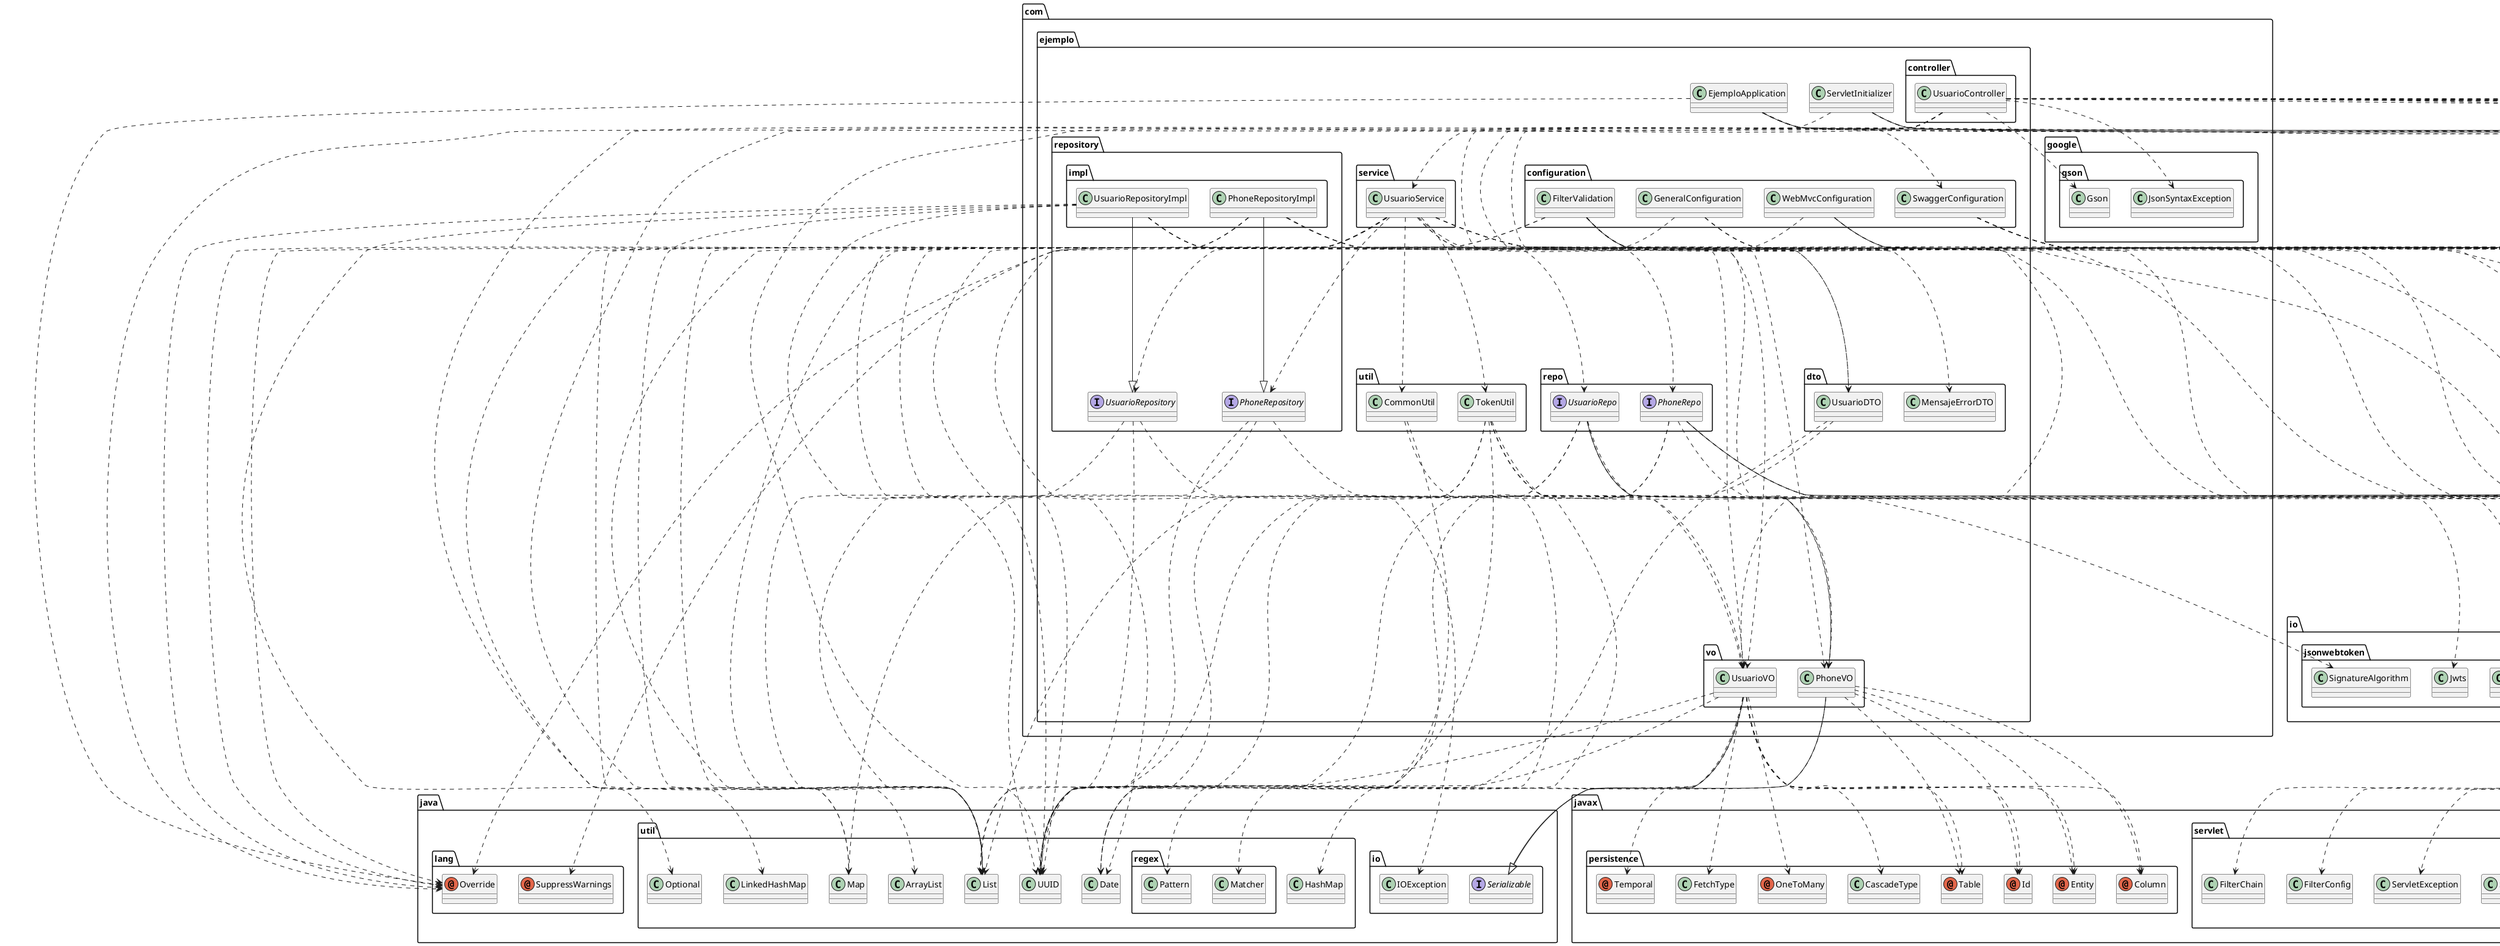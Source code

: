 @startuml
annotation java.lang.Override
annotation java.lang.SuppressWarnings
annotation javax.persistence.Column
annotation javax.persistence.Entity
annotation javax.persistence.Id
annotation javax.persistence.OneToMany
annotation javax.persistence.Table
annotation javax.persistence.Temporal
annotation org.springframework.beans.factory.annotation.Autowired
annotation org.springframework.boot.autoconfigure.SpringBootApplication
annotation org.springframework.context.annotation.Bean
annotation org.springframework.context.annotation.Configuration
annotation org.springframework.context.annotation.Import
annotation org.springframework.data.jpa.repository.Query
annotation org.springframework.stereotype.Component
annotation org.springframework.stereotype.Repository
annotation org.springframework.stereotype.Service
annotation org.springframework.transaction.annotation.EnableTransactionManagement
annotation org.springframework.web.bind.annotation.CrossOrigin
annotation org.springframework.web.bind.annotation.RequestBody
annotation org.springframework.web.bind.annotation.RequestMapping
annotation org.springframework.web.bind.annotation.RestController
annotation springfox.documentation.swagger2.annotations.EnableSwagger2
class com.ejemplo.EjemploApplication
class com.ejemplo.ServletInitializer
class com.ejemplo.configuration.FilterValidation
class com.ejemplo.configuration.GeneralConfiguration
class com.ejemplo.configuration.SwaggerConfiguration
class com.ejemplo.configuration.WebMvcConfiguration
class com.ejemplo.controller.UsuarioController
class com.ejemplo.dto.MensajeErrorDTO
class com.ejemplo.dto.UsuarioDTO
class com.ejemplo.repository.impl.PhoneRepositoryImpl
class com.ejemplo.repository.impl.UsuarioRepositoryImpl
class com.ejemplo.service.UsuarioService
class com.ejemplo.util.CommonUtil
class com.ejemplo.util.TokenUtil
class com.ejemplo.vo.PhoneVO
class com.ejemplo.vo.UsuarioVO
class com.google.gson.Gson
class com.google.gson.JsonSyntaxException
class io.jsonwebtoken.Claims
class io.jsonwebtoken.Jwts
class io.jsonwebtoken.SignatureAlgorithm
class java.io.IOException
class java.util.ArrayList
class java.util.Date
class java.util.HashMap
class java.util.LinkedHashMap
class java.util.List
class java.util.Map
class java.util.Optional
class java.util.UUID
class java.util.regex.Matcher
class java.util.regex.Pattern
class javax.persistence.CascadeType
class javax.persistence.FetchType
class javax.servlet.FilterChain
class javax.servlet.FilterConfig
class javax.servlet.ServletException
class javax.servlet.ServletRequest
class javax.servlet.ServletResponse
class javax.servlet.http.HttpServletRequest
class javax.servlet.http.HttpServletResponse
class org.apache.log4j.Logger
class org.springframework.boot.SpringApplication
class org.springframework.boot.builder.SpringApplicationBuilder
class org.springframework.boot.web.servlet.FilterRegistrationBean
class org.springframework.boot.web.servlet.support.SpringBootServletInitializer
class org.springframework.core.env.Environment
class org.springframework.http.HttpStatus
class org.springframework.http.MediaType
class org.springframework.http.ResponseEntity
class org.springframework.web.bind.annotation.RequestMethod
class org.springframework.web.servlet.config.annotation.ResourceHandlerRegistry
class org.springframework.web.servlet.config.annotation.WebMvcConfigurerAdapter
class springfox.documentation.builders.PathSelectors
class springfox.documentation.builders.RequestHandlerSelectors
class springfox.documentation.spi.DocumentationType
class springfox.documentation.spring.web.plugins.Docket
interface com.ejemplo.repo.PhoneRepo
interface com.ejemplo.repo.UsuarioRepo
interface com.ejemplo.repository.PhoneRepository
interface com.ejemplo.repository.UsuarioRepository
interface java.io.Serializable
interface javax.servlet.Filter
interface org.springframework.data.jpa.repository.JpaRepository
interface org.springframework.web.servlet.config.annotation.WebMvcConfigurer
com.ejemplo.EjemploApplication ..> java.lang.Override
com.ejemplo.EjemploApplication ..> org.springframework.boot.autoconfigure.SpringBootApplication
com.ejemplo.EjemploApplication ..> org.springframework.context.annotation.Import
com.ejemplo.EjemploApplication ..> com.ejemplo.configuration.SwaggerConfiguration
com.ejemplo.EjemploApplication ..> org.springframework.boot.SpringApplication
com.ejemplo.EjemploApplication ..> org.springframework.web.servlet.config.annotation.ResourceHandlerRegistry
com.ejemplo.EjemploApplication --|> org.springframework.web.servlet.config.annotation.WebMvcConfigurer
com.ejemplo.ServletInitializer ..> java.lang.Override
com.ejemplo.ServletInitializer ..> org.springframework.context.annotation.Configuration
com.ejemplo.ServletInitializer ..> org.springframework.transaction.annotation.EnableTransactionManagement
com.ejemplo.ServletInitializer ..> org.springframework.boot.builder.SpringApplicationBuilder
com.ejemplo.ServletInitializer --|> org.springframework.boot.web.servlet.support.SpringBootServletInitializer
com.ejemplo.configuration.FilterValidation ..> java.lang.Override
com.ejemplo.configuration.FilterValidation ..> java.io.IOException
com.ejemplo.configuration.FilterValidation ..> javax.servlet.FilterChain
com.ejemplo.configuration.FilterValidation ..> javax.servlet.FilterConfig
com.ejemplo.configuration.FilterValidation ..> javax.servlet.ServletException
com.ejemplo.configuration.FilterValidation ..> javax.servlet.ServletRequest
com.ejemplo.configuration.FilterValidation ..> javax.servlet.ServletResponse
com.ejemplo.configuration.FilterValidation ..> javax.servlet.http.HttpServletRequest
com.ejemplo.configuration.FilterValidation ..> javax.servlet.http.HttpServletResponse
com.ejemplo.configuration.FilterValidation --|> javax.servlet.Filter
com.ejemplo.configuration.GeneralConfiguration ..> java.lang.SuppressWarnings
com.ejemplo.configuration.GeneralConfiguration ..> org.springframework.context.annotation.Bean
com.ejemplo.configuration.GeneralConfiguration ..> org.springframework.context.annotation.Configuration
com.ejemplo.configuration.GeneralConfiguration ..> org.springframework.boot.web.servlet.FilterRegistrationBean
com.ejemplo.configuration.SwaggerConfiguration ..> org.springframework.context.annotation.Bean
com.ejemplo.configuration.SwaggerConfiguration ..> org.springframework.context.annotation.Configuration
com.ejemplo.configuration.SwaggerConfiguration ..> springfox.documentation.swagger2.annotations.EnableSwagger2
com.ejemplo.configuration.SwaggerConfiguration ..> springfox.documentation.builders.PathSelectors
com.ejemplo.configuration.SwaggerConfiguration ..> springfox.documentation.builders.RequestHandlerSelectors
com.ejemplo.configuration.SwaggerConfiguration ..> springfox.documentation.spi.DocumentationType
com.ejemplo.configuration.SwaggerConfiguration ..> springfox.documentation.spring.web.plugins.Docket
com.ejemplo.configuration.WebMvcConfiguration ..> java.lang.Override
com.ejemplo.configuration.WebMvcConfiguration ..> org.springframework.context.annotation.Configuration
com.ejemplo.configuration.WebMvcConfiguration ..> org.springframework.web.servlet.config.annotation.ResourceHandlerRegistry
com.ejemplo.configuration.WebMvcConfiguration --|> org.springframework.web.servlet.config.annotation.WebMvcConfigurerAdapter
com.ejemplo.controller.UsuarioController ..> org.springframework.beans.factory.annotation.Autowired
com.ejemplo.controller.UsuarioController ..> org.springframework.web.bind.annotation.CrossOrigin
com.ejemplo.controller.UsuarioController ..> org.springframework.web.bind.annotation.RequestBody
com.ejemplo.controller.UsuarioController ..> org.springframework.web.bind.annotation.RequestMapping
com.ejemplo.controller.UsuarioController ..> org.springframework.web.bind.annotation.RestController
com.ejemplo.controller.UsuarioController ..> com.ejemplo.dto.MensajeErrorDTO
com.ejemplo.controller.UsuarioController ..> com.ejemplo.dto.UsuarioDTO
com.ejemplo.controller.UsuarioController ..> com.ejemplo.service.UsuarioService
com.ejemplo.controller.UsuarioController ..> com.ejemplo.vo.UsuarioVO
com.ejemplo.controller.UsuarioController ..> com.google.gson.Gson
com.ejemplo.controller.UsuarioController ..> com.google.gson.JsonSyntaxException
com.ejemplo.controller.UsuarioController ..> java.util.List
com.ejemplo.controller.UsuarioController ..> java.util.Map
com.ejemplo.controller.UsuarioController ..> java.util.UUID
com.ejemplo.controller.UsuarioController ..> org.apache.log4j.Logger
com.ejemplo.controller.UsuarioController ..> org.springframework.core.env.Environment
com.ejemplo.controller.UsuarioController ..> org.springframework.http.HttpStatus
com.ejemplo.controller.UsuarioController ..> org.springframework.http.MediaType
com.ejemplo.controller.UsuarioController ..> org.springframework.http.ResponseEntity
com.ejemplo.controller.UsuarioController ..> org.springframework.web.bind.annotation.RequestMethod
com.ejemplo.dto.UsuarioDTO ..> java.util.Date
com.ejemplo.dto.UsuarioDTO ..> java.util.UUID
com.ejemplo.repository.impl.PhoneRepositoryImpl ..> java.lang.Override
com.ejemplo.repository.impl.PhoneRepositoryImpl ..> org.springframework.beans.factory.annotation.Autowired
com.ejemplo.repository.impl.PhoneRepositoryImpl ..> org.springframework.stereotype.Service
com.ejemplo.repository.impl.PhoneRepositoryImpl ..> com.ejemplo.vo.PhoneVO
com.ejemplo.repository.impl.PhoneRepositoryImpl ..> java.util.List
com.ejemplo.repository.impl.PhoneRepositoryImpl ..> java.util.UUID
com.ejemplo.repository.impl.PhoneRepositoryImpl ..> com.ejemplo.repo.PhoneRepo
com.ejemplo.repository.impl.PhoneRepositoryImpl --|> com.ejemplo.repository.PhoneRepository
com.ejemplo.repository.impl.UsuarioRepositoryImpl ..> java.lang.Override
com.ejemplo.repository.impl.UsuarioRepositoryImpl ..> org.springframework.beans.factory.annotation.Autowired
com.ejemplo.repository.impl.UsuarioRepositoryImpl ..> org.springframework.stereotype.Service
com.ejemplo.repository.impl.UsuarioRepositoryImpl ..> com.ejemplo.vo.UsuarioVO
com.ejemplo.repository.impl.UsuarioRepositoryImpl ..> java.util.List
com.ejemplo.repository.impl.UsuarioRepositoryImpl ..> java.util.Optional
com.ejemplo.repository.impl.UsuarioRepositoryImpl ..> java.util.UUID
com.ejemplo.repository.impl.UsuarioRepositoryImpl ..> com.ejemplo.repo.UsuarioRepo
com.ejemplo.repository.impl.UsuarioRepositoryImpl --|> com.ejemplo.repository.UsuarioRepository
com.ejemplo.service.UsuarioService ..> org.springframework.beans.factory.annotation.Autowired
com.ejemplo.service.UsuarioService ..> org.springframework.stereotype.Component
com.ejemplo.service.UsuarioService ..> com.ejemplo.dto.UsuarioDTO
com.ejemplo.service.UsuarioService ..> com.ejemplo.util.CommonUtil
com.ejemplo.service.UsuarioService ..> com.ejemplo.util.TokenUtil
com.ejemplo.service.UsuarioService ..> com.ejemplo.vo.PhoneVO
com.ejemplo.service.UsuarioService ..> com.ejemplo.vo.UsuarioVO
com.ejemplo.service.UsuarioService ..> java.util.ArrayList
com.ejemplo.service.UsuarioService ..> java.util.Date
com.ejemplo.service.UsuarioService ..> java.util.LinkedHashMap
com.ejemplo.service.UsuarioService ..> java.util.List
com.ejemplo.service.UsuarioService ..> java.util.Map
com.ejemplo.service.UsuarioService ..> java.util.UUID
com.ejemplo.service.UsuarioService ..> org.apache.log4j.Logger
com.ejemplo.service.UsuarioService ..> org.springframework.core.env.Environment
com.ejemplo.service.UsuarioService ..> com.ejemplo.repository.PhoneRepository
com.ejemplo.service.UsuarioService ..> com.ejemplo.repository.UsuarioRepository
com.ejemplo.util.CommonUtil ..> java.util.regex.Matcher
com.ejemplo.util.CommonUtil ..> java.util.regex.Pattern
com.ejemplo.util.TokenUtil ..> io.jsonwebtoken.Claims
com.ejemplo.util.TokenUtil ..> io.jsonwebtoken.Jwts
com.ejemplo.util.TokenUtil ..> io.jsonwebtoken.SignatureAlgorithm
com.ejemplo.util.TokenUtil ..> java.util.Date
com.ejemplo.util.TokenUtil ..> java.util.HashMap
com.ejemplo.util.TokenUtil ..> java.util.Map
com.ejemplo.util.TokenUtil ..> java.util.UUID
com.ejemplo.vo.PhoneVO ..> javax.persistence.Column
com.ejemplo.vo.PhoneVO ..> javax.persistence.Entity
com.ejemplo.vo.PhoneVO ..> javax.persistence.Id
com.ejemplo.vo.PhoneVO ..> javax.persistence.Table
com.ejemplo.vo.PhoneVO ..> java.util.UUID
com.ejemplo.vo.PhoneVO --|> java.io.Serializable
com.ejemplo.vo.UsuarioVO ..> javax.persistence.Column
com.ejemplo.vo.UsuarioVO ..> javax.persistence.Entity
com.ejemplo.vo.UsuarioVO ..> javax.persistence.Id
com.ejemplo.vo.UsuarioVO ..> javax.persistence.OneToMany
com.ejemplo.vo.UsuarioVO ..> javax.persistence.Table
com.ejemplo.vo.UsuarioVO ..> javax.persistence.Temporal
com.ejemplo.vo.UsuarioVO ..> java.util.Date
com.ejemplo.vo.UsuarioVO ..> java.util.List
com.ejemplo.vo.UsuarioVO ..> java.util.UUID
com.ejemplo.vo.UsuarioVO ..> javax.persistence.CascadeType
com.ejemplo.vo.UsuarioVO ..> javax.persistence.FetchType
com.ejemplo.vo.UsuarioVO --|> java.io.Serializable
com.ejemplo.repo.PhoneRepo ..> org.springframework.data.jpa.repository.Query
com.ejemplo.repo.PhoneRepo ..> org.springframework.stereotype.Repository
com.ejemplo.repo.PhoneRepo ..> com.ejemplo.vo.PhoneVO
com.ejemplo.repo.PhoneRepo ..> java.util.List
com.ejemplo.repo.PhoneRepo ..> java.util.UUID
com.ejemplo.repo.PhoneRepo --|> org.springframework.data.jpa.repository.JpaRepository
com.ejemplo.repo.UsuarioRepo ..> org.springframework.data.jpa.repository.Query
com.ejemplo.repo.UsuarioRepo ..> org.springframework.stereotype.Repository
com.ejemplo.repo.UsuarioRepo ..> com.ejemplo.vo.UsuarioVO
com.ejemplo.repo.UsuarioRepo ..> java.util.List
com.ejemplo.repo.UsuarioRepo ..> java.util.UUID
com.ejemplo.repo.UsuarioRepo --|> org.springframework.data.jpa.repository.JpaRepository
com.ejemplo.repository.PhoneRepository ..> com.ejemplo.vo.PhoneVO
com.ejemplo.repository.PhoneRepository ..> java.util.List
com.ejemplo.repository.PhoneRepository ..> java.util.UUID
com.ejemplo.repository.UsuarioRepository ..> com.ejemplo.vo.UsuarioVO
com.ejemplo.repository.UsuarioRepository ..> java.util.List
com.ejemplo.repository.UsuarioRepository ..> java.util.UUID
@enduml